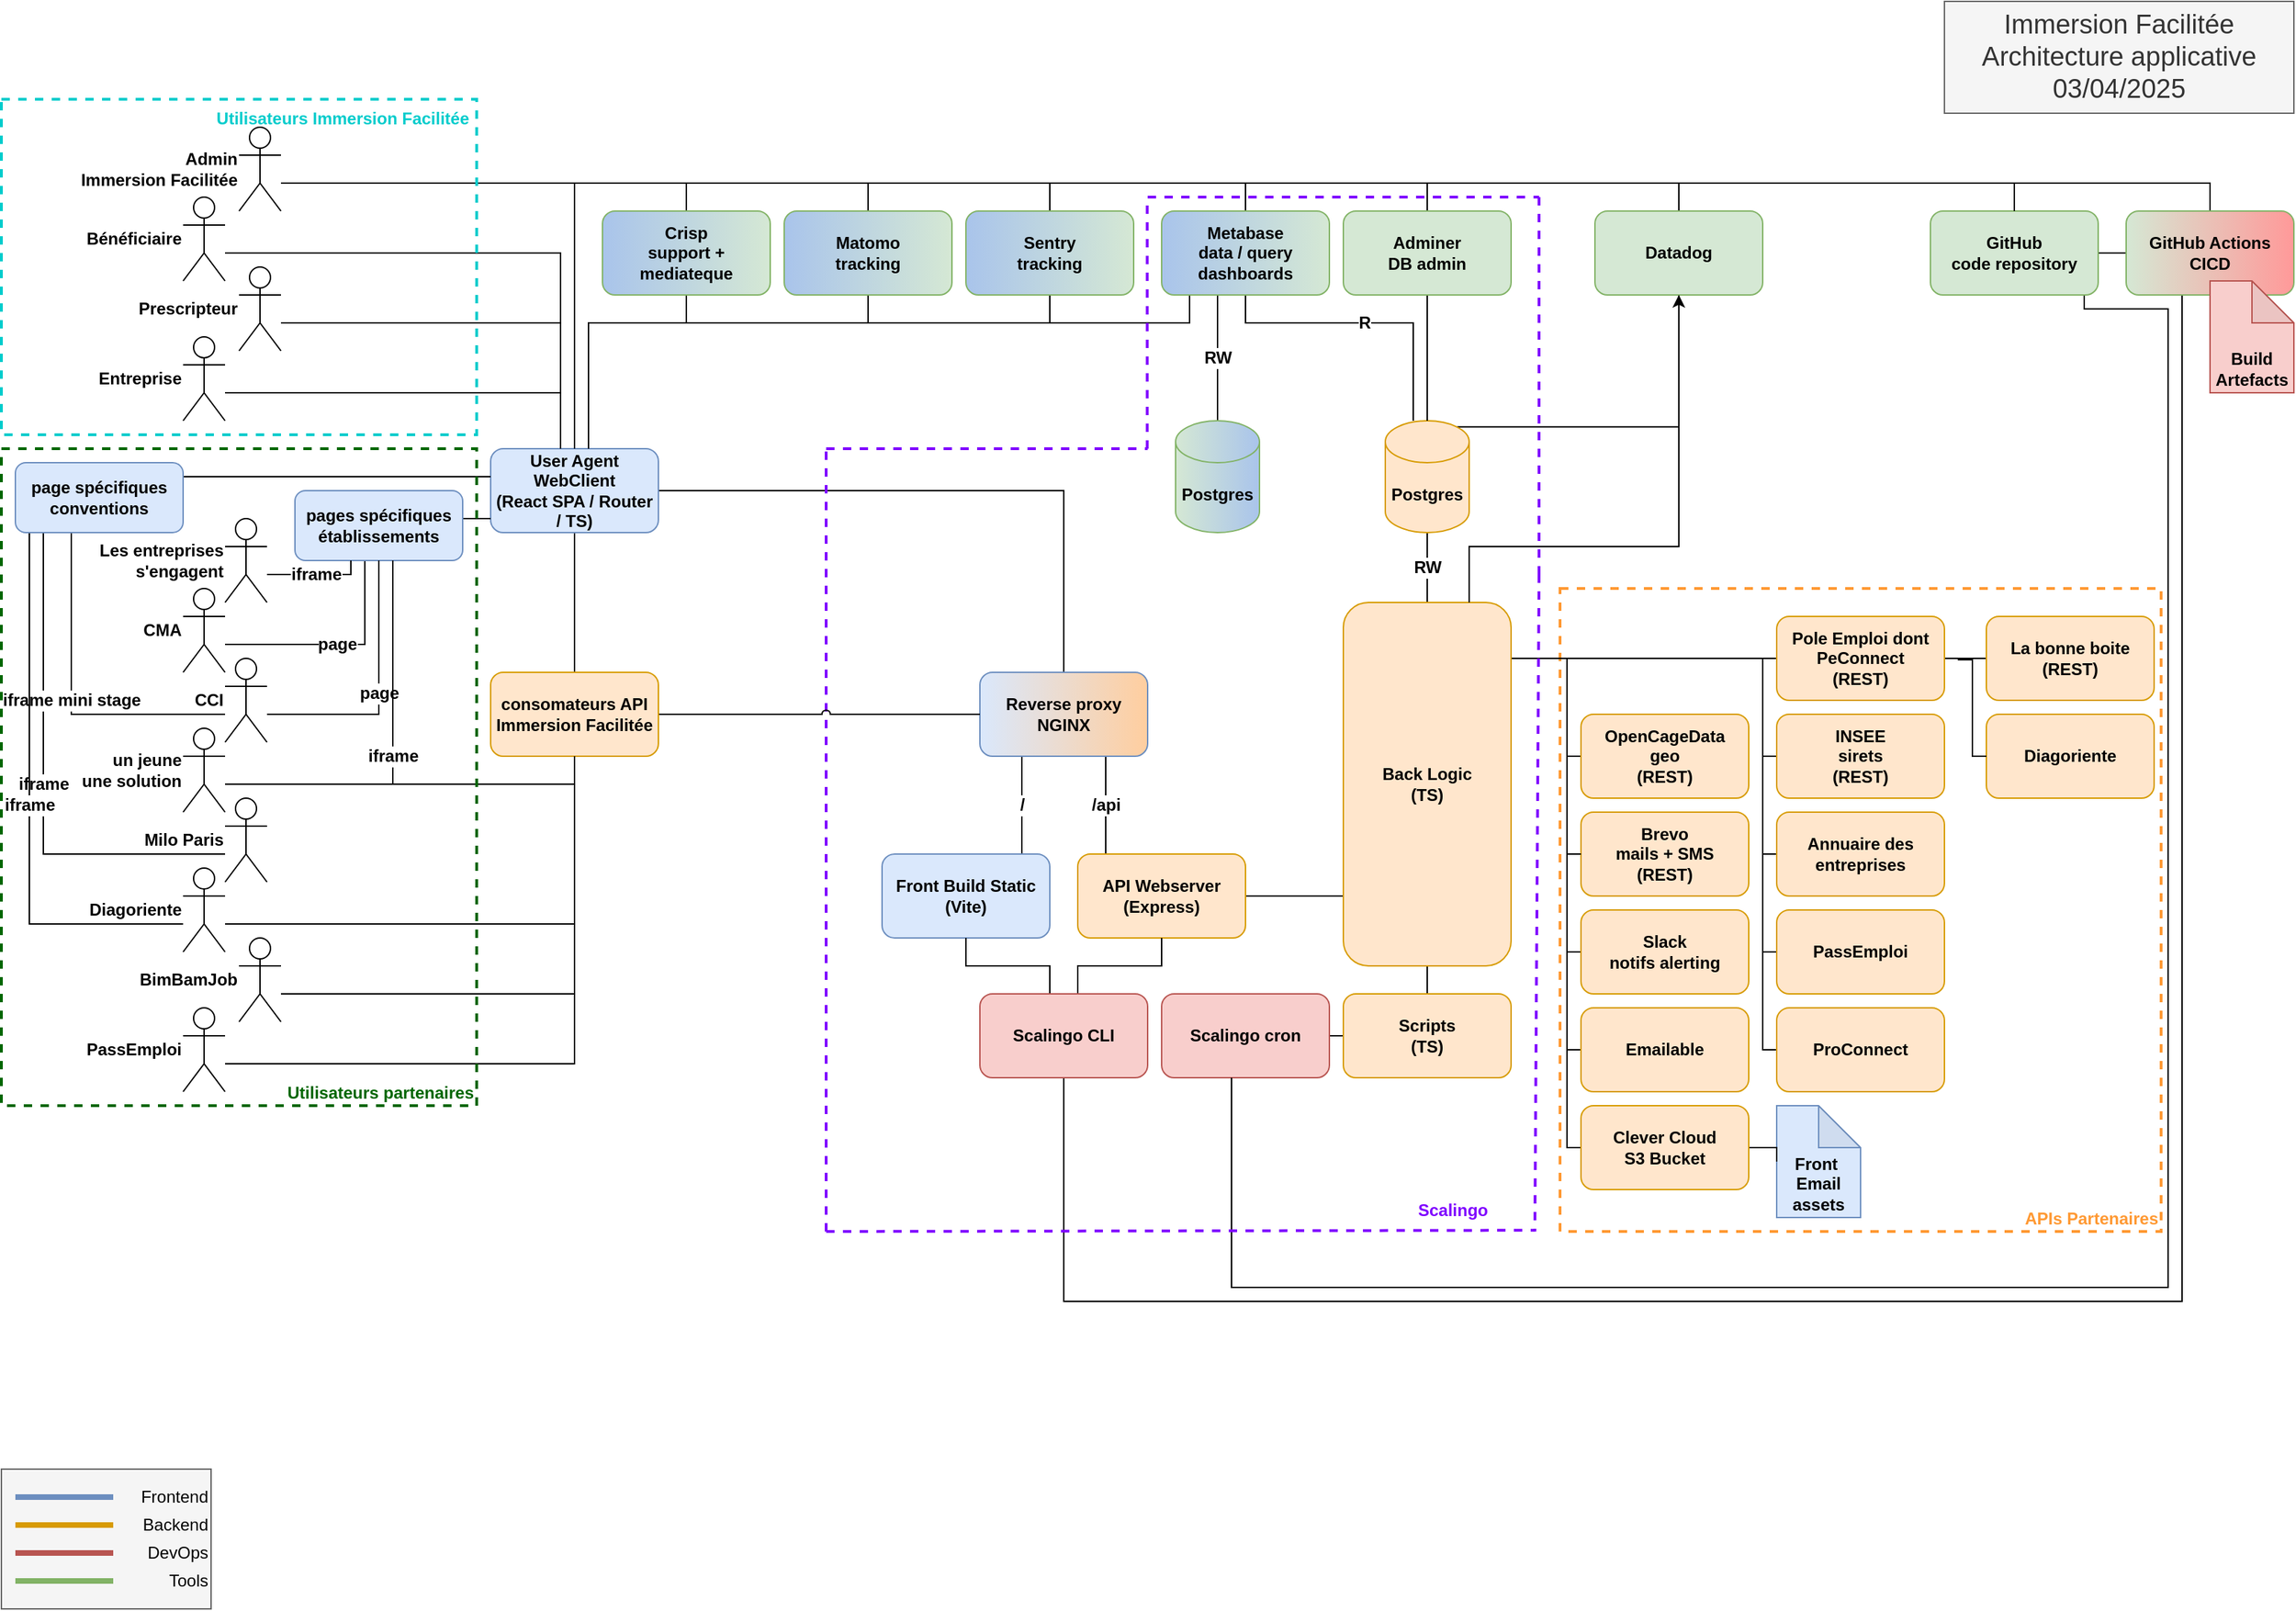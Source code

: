 <mxfile version="26.2.5">
  <diagram id="68Z6XZG3NbRrDApSsJgM" name="Page-1">
    <mxGraphModel dx="1955" dy="1180" grid="1" gridSize="10" guides="1" tooltips="1" connect="1" arrows="1" fold="1" page="1" pageScale="1" pageWidth="827" pageHeight="1169" math="0" shadow="0">
      <root>
        <mxCell id="0" />
        <mxCell id="1" parent="0" />
        <mxCell id="iQWYw39QzCIdHBORsN6B-141" value="APIs Partenaires" style="rounded=0;whiteSpace=wrap;html=1;dashed=1;strokeColor=#FF9933;strokeWidth=2;fontSize=12;fontColor=#FF9933;fillColor=none;align=right;verticalAlign=bottom;fontStyle=1" parent="1" vertex="1">
          <mxGeometry x="1125" y="430" width="430" height="460" as="geometry" />
        </mxCell>
        <mxCell id="iQWYw39QzCIdHBORsN6B-7" style="edgeStyle=orthogonalEdgeStyle;rounded=0;orthogonalLoop=1;jettySize=auto;html=1;endArrow=none;endFill=0;fontSize=12;fontStyle=1" parent="1" source="iQWYw39QzCIdHBORsN6B-1" target="iQWYw39QzCIdHBORsN6B-2" edge="1">
          <mxGeometry relative="1" as="geometry">
            <Array as="points">
              <mxPoint x="770" y="360" />
            </Array>
          </mxGeometry>
        </mxCell>
        <mxCell id="iQWYw39QzCIdHBORsN6B-30" style="edgeStyle=orthogonalEdgeStyle;rounded=0;orthogonalLoop=1;jettySize=auto;html=1;endArrow=none;endFill=0;fontSize=12;fontStyle=1" parent="1" source="iQWYw39QzCIdHBORsN6B-1" target="iQWYw39QzCIdHBORsN6B-28" edge="1">
          <mxGeometry relative="1" as="geometry">
            <Array as="points">
              <mxPoint x="430" y="240" />
              <mxPoint x="500" y="240" />
            </Array>
          </mxGeometry>
        </mxCell>
        <mxCell id="iQWYw39QzCIdHBORsN6B-31" style="edgeStyle=orthogonalEdgeStyle;rounded=0;orthogonalLoop=1;jettySize=auto;html=1;endArrow=none;endFill=0;fontSize=12;fontStyle=1" parent="1" source="iQWYw39QzCIdHBORsN6B-1" target="iQWYw39QzCIdHBORsN6B-29" edge="1">
          <mxGeometry relative="1" as="geometry">
            <Array as="points">
              <mxPoint x="430" y="240" />
              <mxPoint x="630" y="240" />
            </Array>
          </mxGeometry>
        </mxCell>
        <mxCell id="iQWYw39QzCIdHBORsN6B-33" style="edgeStyle=orthogonalEdgeStyle;rounded=0;orthogonalLoop=1;jettySize=auto;html=1;endArrow=none;endFill=0;fontSize=12;fontStyle=1" parent="1" source="iQWYw39QzCIdHBORsN6B-1" target="iQWYw39QzCIdHBORsN6B-32" edge="1">
          <mxGeometry relative="1" as="geometry">
            <Array as="points">
              <mxPoint x="430" y="240" />
              <mxPoint x="760" y="240" />
            </Array>
          </mxGeometry>
        </mxCell>
        <mxCell id="iQWYw39QzCIdHBORsN6B-135" style="edgeStyle=orthogonalEdgeStyle;rounded=0;jumpStyle=arc;orthogonalLoop=1;jettySize=auto;html=1;strokeColor=#000000;strokeWidth=1;fontSize=12;fontColor=#000000;endArrow=none;endFill=0;fontStyle=1" parent="1" source="iQWYw39QzCIdHBORsN6B-1" target="iQWYw39QzCIdHBORsN6B-93" edge="1">
          <mxGeometry relative="1" as="geometry">
            <Array as="points">
              <mxPoint x="420" y="420" />
              <mxPoint x="420" y="420" />
            </Array>
          </mxGeometry>
        </mxCell>
        <mxCell id="iQWYw39QzCIdHBORsN6B-1" value="User Agent&lt;br style=&quot;font-size: 12px;&quot;&gt;WebClient&lt;br style=&quot;font-size: 12px;&quot;&gt;(React SPA / Router / TS)" style="rounded=1;whiteSpace=wrap;html=1;fontSize=12;fontStyle=1;fillColor=#dae8fc;strokeColor=#6c8ebf;" parent="1" vertex="1">
          <mxGeometry x="360" y="330" width="120" height="60" as="geometry" />
        </mxCell>
        <mxCell id="iQWYw39QzCIdHBORsN6B-8" value="/" style="edgeStyle=orthogonalEdgeStyle;rounded=0;orthogonalLoop=1;jettySize=auto;html=1;endArrow=none;endFill=0;fontSize=12;fontStyle=1" parent="1" source="iQWYw39QzCIdHBORsN6B-2" target="iQWYw39QzCIdHBORsN6B-6" edge="1">
          <mxGeometry relative="1" as="geometry">
            <Array as="points">
              <mxPoint x="740" y="580" />
              <mxPoint x="740" y="580" />
            </Array>
          </mxGeometry>
        </mxCell>
        <mxCell id="iQWYw39QzCIdHBORsN6B-9" value="/api" style="edgeStyle=orthogonalEdgeStyle;rounded=0;orthogonalLoop=1;jettySize=auto;html=1;endArrow=none;endFill=0;fontSize=12;fontStyle=1" parent="1" source="iQWYw39QzCIdHBORsN6B-2" target="iQWYw39QzCIdHBORsN6B-5" edge="1">
          <mxGeometry relative="1" as="geometry">
            <Array as="points">
              <mxPoint x="800" y="580" />
              <mxPoint x="800" y="580" />
            </Array>
          </mxGeometry>
        </mxCell>
        <mxCell id="iQWYw39QzCIdHBORsN6B-2" value="Reverse proxy&lt;br style=&quot;font-size: 12px;&quot;&gt;NGINX" style="rounded=1;whiteSpace=wrap;html=1;fontSize=12;fontStyle=1;fillColor=#dae8fc;strokeColor=#6c8ebf;gradientColor=#FFCE9F;gradientDirection=east;" parent="1" vertex="1">
          <mxGeometry x="710" y="490" width="120" height="60" as="geometry" />
        </mxCell>
        <mxCell id="iQWYw39QzCIdHBORsN6B-25" style="edgeStyle=orthogonalEdgeStyle;rounded=0;orthogonalLoop=1;jettySize=auto;html=1;endArrow=none;endFill=0;fontSize=12;fontStyle=1" parent="1" source="iQWYw39QzCIdHBORsN6B-3" target="iQWYw39QzCIdHBORsN6B-1" edge="1">
          <mxGeometry relative="1" as="geometry">
            <Array as="points">
              <mxPoint x="410" y="190" />
            </Array>
          </mxGeometry>
        </mxCell>
        <mxCell id="iQWYw39QzCIdHBORsN6B-3" value="Bénéficiaire" style="shape=umlActor;verticalLabelPosition=middle;verticalAlign=middle;html=1;outlineConnect=0;labelPosition=left;align=right;fontSize=12;fontStyle=1" parent="1" vertex="1">
          <mxGeometry x="140" y="150" width="30" height="60" as="geometry" />
        </mxCell>
        <mxCell id="iQWYw39QzCIdHBORsN6B-26" style="edgeStyle=orthogonalEdgeStyle;rounded=0;orthogonalLoop=1;jettySize=auto;html=1;endArrow=none;endFill=0;startArrow=none;fontSize=12;fontStyle=1" parent="1" source="iQWYw39QzCIdHBORsN6B-4" target="iQWYw39QzCIdHBORsN6B-1" edge="1">
          <mxGeometry relative="1" as="geometry">
            <Array as="points">
              <mxPoint x="410" y="290" />
            </Array>
          </mxGeometry>
        </mxCell>
        <mxCell id="iQWYw39QzCIdHBORsN6B-4" value="Entreprise" style="shape=umlActor;verticalLabelPosition=middle;verticalAlign=middle;html=1;outlineConnect=0;labelPosition=left;align=right;fontSize=12;fontStyle=1" parent="1" vertex="1">
          <mxGeometry x="140" y="250" width="30" height="60" as="geometry" />
        </mxCell>
        <mxCell id="iQWYw39QzCIdHBORsN6B-13" style="edgeStyle=orthogonalEdgeStyle;rounded=0;orthogonalLoop=1;jettySize=auto;html=1;endArrow=none;endFill=0;fontSize=12;fontStyle=1" parent="1" source="iQWYw39QzCIdHBORsN6B-19" target="iQWYw39QzCIdHBORsN6B-10" edge="1">
          <mxGeometry relative="1" as="geometry">
            <Array as="points">
              <mxPoint x="1270" y="480" />
              <mxPoint x="1270" y="480" />
            </Array>
          </mxGeometry>
        </mxCell>
        <mxCell id="iQWYw39QzCIdHBORsN6B-15" style="edgeStyle=orthogonalEdgeStyle;rounded=0;orthogonalLoop=1;jettySize=auto;html=1;endArrow=none;endFill=0;fontSize=12;fontStyle=1" parent="1" source="iQWYw39QzCIdHBORsN6B-19" target="iQWYw39QzCIdHBORsN6B-14" edge="1">
          <mxGeometry relative="1" as="geometry">
            <Array as="points">
              <mxPoint x="1130" y="480" />
              <mxPoint x="1130" y="550" />
            </Array>
          </mxGeometry>
        </mxCell>
        <mxCell id="iQWYw39QzCIdHBORsN6B-20" style="edgeStyle=orthogonalEdgeStyle;rounded=0;orthogonalLoop=1;jettySize=auto;html=1;endArrow=none;endFill=0;fontSize=12;fontStyle=1" parent="1" source="iQWYw39QzCIdHBORsN6B-5" target="iQWYw39QzCIdHBORsN6B-19" edge="1">
          <mxGeometry relative="1" as="geometry">
            <Array as="points">
              <mxPoint x="940" y="650" />
              <mxPoint x="940" y="650" />
            </Array>
          </mxGeometry>
        </mxCell>
        <mxCell id="iQWYw39QzCIdHBORsN6B-5" value="API Webserver&lt;br style=&quot;font-size: 12px;&quot;&gt;(Express)" style="rounded=1;whiteSpace=wrap;html=1;fontSize=12;fontStyle=1;fillColor=#ffe6cc;strokeColor=#d79b00;" parent="1" vertex="1">
          <mxGeometry x="780" y="620" width="120" height="60" as="geometry" />
        </mxCell>
        <mxCell id="iQWYw39QzCIdHBORsN6B-6" value="Front Build Static&lt;br style=&quot;font-size: 12px;&quot;&gt;(Vite)" style="rounded=1;whiteSpace=wrap;html=1;fontSize=12;fontStyle=1;fillColor=#dae8fc;strokeColor=#6c8ebf;" parent="1" vertex="1">
          <mxGeometry x="640" y="620" width="120" height="60" as="geometry" />
        </mxCell>
        <mxCell id="iQWYw39QzCIdHBORsN6B-12" style="edgeStyle=orthogonalEdgeStyle;rounded=0;orthogonalLoop=1;jettySize=auto;html=1;endArrow=none;endFill=0;fontSize=12;fontStyle=1" parent="1" source="iQWYw39QzCIdHBORsN6B-10" target="iQWYw39QzCIdHBORsN6B-11" edge="1">
          <mxGeometry relative="1" as="geometry" />
        </mxCell>
        <mxCell id="iQWYw39QzCIdHBORsN6B-10" value="Pole Emploi dont PeConnect&lt;br style=&quot;font-size: 12px;&quot;&gt;(REST)" style="rounded=1;whiteSpace=wrap;html=1;fontSize=12;fontStyle=1;fillColor=#ffe6cc;strokeColor=#d79b00;" parent="1" vertex="1">
          <mxGeometry x="1280" y="450" width="120" height="60" as="geometry" />
        </mxCell>
        <mxCell id="iQWYw39QzCIdHBORsN6B-11" value="La bonne boite&lt;br style=&quot;font-size: 12px;&quot;&gt;(REST)" style="rounded=1;whiteSpace=wrap;html=1;fontSize=12;fontStyle=1;fillColor=#ffe6cc;strokeColor=#d79b00;" parent="1" vertex="1">
          <mxGeometry x="1430" y="450" width="120" height="60" as="geometry" />
        </mxCell>
        <mxCell id="iQWYw39QzCIdHBORsN6B-14" value="OpenCageData&lt;br style=&quot;font-size: 12px;&quot;&gt;geo&lt;br style=&quot;font-size: 12px;&quot;&gt;(REST)" style="rounded=1;whiteSpace=wrap;html=1;fontSize=12;fontStyle=1;fillColor=#ffe6cc;strokeColor=#d79b00;" parent="1" vertex="1">
          <mxGeometry x="1140" y="520" width="120" height="60" as="geometry" />
        </mxCell>
        <mxCell id="iQWYw39QzCIdHBORsN6B-16" value="Brevo&lt;br style=&quot;font-size: 12px;&quot;&gt;mails + SMS&lt;br style=&quot;font-size: 12px;&quot;&gt;(REST)" style="rounded=1;whiteSpace=wrap;html=1;fontSize=12;fontStyle=1;fillColor=#ffe6cc;strokeColor=#d79b00;" parent="1" vertex="1">
          <mxGeometry x="1140" y="590" width="120" height="60" as="geometry" />
        </mxCell>
        <mxCell id="iQWYw39QzCIdHBORsN6B-45" style="edgeStyle=orthogonalEdgeStyle;rounded=0;orthogonalLoop=1;jettySize=auto;html=1;endArrow=none;endFill=0;fontSize=12;fontStyle=1" parent="1" source="iQWYw39QzCIdHBORsN6B-17" target="iQWYw39QzCIdHBORsN6B-18" edge="1">
          <mxGeometry relative="1" as="geometry" />
        </mxCell>
        <mxCell id="iQWYw39QzCIdHBORsN6B-17" value="Scalingo cron" style="rounded=1;whiteSpace=wrap;html=1;fontSize=12;fontStyle=1;fillColor=#f8cecc;strokeColor=#b85450;" parent="1" vertex="1">
          <mxGeometry x="840" y="720" width="120" height="60" as="geometry" />
        </mxCell>
        <mxCell id="iQWYw39QzCIdHBORsN6B-21" style="edgeStyle=orthogonalEdgeStyle;rounded=0;orthogonalLoop=1;jettySize=auto;html=1;endArrow=none;endFill=0;fontSize=12;fontStyle=1" parent="1" source="iQWYw39QzCIdHBORsN6B-18" target="iQWYw39QzCIdHBORsN6B-19" edge="1">
          <mxGeometry relative="1" as="geometry">
            <Array as="points">
              <mxPoint x="1030" y="750" />
            </Array>
          </mxGeometry>
        </mxCell>
        <mxCell id="iQWYw39QzCIdHBORsN6B-18" value="Scripts&lt;br style=&quot;font-size: 12px;&quot;&gt;(TS)" style="rounded=1;whiteSpace=wrap;html=1;fontSize=12;fontStyle=1;fillColor=#ffe6cc;strokeColor=#d79b00;" parent="1" vertex="1">
          <mxGeometry x="970" y="720" width="120" height="60" as="geometry" />
        </mxCell>
        <mxCell id="iQWYw39QzCIdHBORsN6B-22" style="edgeStyle=orthogonalEdgeStyle;rounded=0;orthogonalLoop=1;jettySize=auto;html=1;endArrow=none;endFill=0;fontSize=12;fontStyle=1" parent="1" source="iQWYw39QzCIdHBORsN6B-19" target="iQWYw39QzCIdHBORsN6B-16" edge="1">
          <mxGeometry relative="1" as="geometry">
            <Array as="points">
              <mxPoint x="1130" y="480" />
              <mxPoint x="1130" y="620" />
            </Array>
          </mxGeometry>
        </mxCell>
        <mxCell id="iQWYw39QzCIdHBORsN6B-36" style="edgeStyle=orthogonalEdgeStyle;rounded=0;orthogonalLoop=1;jettySize=auto;html=1;endArrow=none;endFill=0;fontSize=12;fontStyle=1" parent="1" source="iQWYw39QzCIdHBORsN6B-19" target="iQWYw39QzCIdHBORsN6B-35" edge="1">
          <mxGeometry relative="1" as="geometry">
            <Array as="points">
              <mxPoint x="1270" y="480" />
              <mxPoint x="1270" y="550" />
            </Array>
          </mxGeometry>
        </mxCell>
        <mxCell id="iQWYw39QzCIdHBORsN6B-44" value="RW" style="edgeStyle=orthogonalEdgeStyle;rounded=0;orthogonalLoop=1;jettySize=auto;html=1;endArrow=none;endFill=0;fontSize=12;fontStyle=1" parent="1" source="iQWYw39QzCIdHBORsN6B-19" target="iQWYw39QzCIdHBORsN6B-43" edge="1">
          <mxGeometry relative="1" as="geometry">
            <Array as="points">
              <mxPoint x="1030" y="400" />
              <mxPoint x="1030" y="400" />
            </Array>
          </mxGeometry>
        </mxCell>
        <mxCell id="iQWYw39QzCIdHBORsN6B-50" style="edgeStyle=orthogonalEdgeStyle;rounded=0;orthogonalLoop=1;jettySize=auto;html=1;endArrow=none;endFill=0;fontSize=12;fontStyle=1" parent="1" source="iQWYw39QzCIdHBORsN6B-19" target="iQWYw39QzCIdHBORsN6B-49" edge="1">
          <mxGeometry relative="1" as="geometry">
            <Array as="points">
              <mxPoint x="1130" y="480" />
              <mxPoint x="1130" y="690" />
            </Array>
          </mxGeometry>
        </mxCell>
        <mxCell id="iQWYw39QzCIdHBORsN6B-87" style="edgeStyle=orthogonalEdgeStyle;rounded=0;jumpStyle=arc;orthogonalLoop=1;jettySize=auto;html=1;strokeColor=#000000;strokeWidth=1;fontSize=12;fontColor=#7F00FF;endArrow=none;endFill=0;fontStyle=1" parent="1" source="iQWYw39QzCIdHBORsN6B-19" target="iQWYw39QzCIdHBORsN6B-85" edge="1">
          <mxGeometry relative="1" as="geometry">
            <Array as="points">
              <mxPoint x="1270" y="480" />
              <mxPoint x="1270" y="620" />
            </Array>
          </mxGeometry>
        </mxCell>
        <mxCell id="iQWYw39QzCIdHBORsN6B-115" style="edgeStyle=orthogonalEdgeStyle;rounded=0;jumpStyle=arc;orthogonalLoop=1;jettySize=auto;html=1;strokeColor=#000000;strokeWidth=1;fontSize=12;fontColor=#7F00FF;endArrow=none;endFill=0;fontStyle=1" parent="1" source="iQWYw39QzCIdHBORsN6B-19" target="iQWYw39QzCIdHBORsN6B-84" edge="1">
          <mxGeometry relative="1" as="geometry">
            <Array as="points">
              <mxPoint x="1130" y="480" />
              <mxPoint x="1130" y="760" />
            </Array>
          </mxGeometry>
        </mxCell>
        <mxCell id="iQWYw39QzCIdHBORsN6B-120" style="edgeStyle=orthogonalEdgeStyle;rounded=0;jumpStyle=arc;orthogonalLoop=1;jettySize=auto;html=1;strokeColor=#000000;strokeWidth=1;fontSize=12;fontColor=#7F00FF;endArrow=none;endFill=0;fontStyle=1" parent="1" source="iQWYw39QzCIdHBORsN6B-19" target="iQWYw39QzCIdHBORsN6B-118" edge="1">
          <mxGeometry relative="1" as="geometry">
            <Array as="points">
              <mxPoint x="1130" y="480" />
              <mxPoint x="1130" y="830" />
            </Array>
          </mxGeometry>
        </mxCell>
        <mxCell id="iQWYw39QzCIdHBORsN6B-122" style="edgeStyle=orthogonalEdgeStyle;rounded=0;jumpStyle=arc;orthogonalLoop=1;jettySize=auto;html=1;strokeColor=#000000;strokeWidth=1;fontSize=12;fontColor=#7F00FF;endArrow=none;endFill=0;fontStyle=1" parent="1" source="iQWYw39QzCIdHBORsN6B-19" target="iQWYw39QzCIdHBORsN6B-121" edge="1">
          <mxGeometry relative="1" as="geometry">
            <Array as="points">
              <mxPoint x="1270" y="480" />
              <mxPoint x="1270" y="690" />
            </Array>
          </mxGeometry>
        </mxCell>
        <mxCell id="iQWYw39QzCIdHBORsN6B-124" style="edgeStyle=orthogonalEdgeStyle;rounded=0;jumpStyle=arc;orthogonalLoop=1;jettySize=auto;html=1;strokeColor=#000000;strokeWidth=1;fontSize=12;fontColor=#7F00FF;endArrow=none;endFill=0;fontStyle=1" parent="1" source="iQWYw39QzCIdHBORsN6B-19" target="iQWYw39QzCIdHBORsN6B-123" edge="1">
          <mxGeometry relative="1" as="geometry">
            <Array as="points">
              <mxPoint x="1270" y="480" />
              <mxPoint x="1270" y="760" />
            </Array>
          </mxGeometry>
        </mxCell>
        <mxCell id="iQWYw39QzCIdHBORsN6B-19" value="Back Logic&lt;br style=&quot;font-size: 12px;&quot;&gt;(TS)" style="rounded=1;whiteSpace=wrap;html=1;fontSize=12;fontStyle=1;fillColor=#ffe6cc;strokeColor=#d79b00;" parent="1" vertex="1">
          <mxGeometry x="970" y="440" width="120" height="260" as="geometry" />
        </mxCell>
        <mxCell id="iQWYw39QzCIdHBORsN6B-24" style="edgeStyle=orthogonalEdgeStyle;rounded=0;orthogonalLoop=1;jettySize=auto;html=1;endArrow=none;endFill=0;fontSize=12;fontStyle=1" parent="1" source="iQWYw39QzCIdHBORsN6B-23" target="iQWYw39QzCIdHBORsN6B-1" edge="1">
          <mxGeometry relative="1" as="geometry">
            <Array as="points">
              <mxPoint x="420" y="140" />
            </Array>
          </mxGeometry>
        </mxCell>
        <mxCell id="iQWYw39QzCIdHBORsN6B-39" style="edgeStyle=orthogonalEdgeStyle;rounded=0;orthogonalLoop=1;jettySize=auto;html=1;endArrow=none;endFill=0;fontSize=12;fontStyle=1" parent="1" source="iQWYw39QzCIdHBORsN6B-23" target="iQWYw39QzCIdHBORsN6B-28" edge="1">
          <mxGeometry relative="1" as="geometry">
            <Array as="points">
              <mxPoint x="500" y="140" />
            </Array>
          </mxGeometry>
        </mxCell>
        <mxCell id="iQWYw39QzCIdHBORsN6B-40" style="edgeStyle=orthogonalEdgeStyle;rounded=0;orthogonalLoop=1;jettySize=auto;html=1;endArrow=none;endFill=0;fontSize=12;fontStyle=1" parent="1" source="iQWYw39QzCIdHBORsN6B-23" target="iQWYw39QzCIdHBORsN6B-29" edge="1">
          <mxGeometry relative="1" as="geometry">
            <Array as="points">
              <mxPoint x="630" y="140" />
            </Array>
          </mxGeometry>
        </mxCell>
        <mxCell id="iQWYw39QzCIdHBORsN6B-41" style="edgeStyle=orthogonalEdgeStyle;rounded=0;orthogonalLoop=1;jettySize=auto;html=1;endArrow=none;endFill=0;fontSize=12;fontStyle=1" parent="1" source="iQWYw39QzCIdHBORsN6B-23" target="iQWYw39QzCIdHBORsN6B-32" edge="1">
          <mxGeometry relative="1" as="geometry">
            <Array as="points">
              <mxPoint x="760" y="140" />
            </Array>
          </mxGeometry>
        </mxCell>
        <mxCell id="iQWYw39QzCIdHBORsN6B-42" style="edgeStyle=orthogonalEdgeStyle;rounded=0;orthogonalLoop=1;jettySize=auto;html=1;endArrow=none;endFill=0;fontSize=12;fontStyle=1" parent="1" source="iQWYw39QzCIdHBORsN6B-23" target="iQWYw39QzCIdHBORsN6B-37" edge="1">
          <mxGeometry relative="1" as="geometry">
            <Array as="points">
              <mxPoint x="1210" y="140" />
            </Array>
          </mxGeometry>
        </mxCell>
        <mxCell id="iQWYw39QzCIdHBORsN6B-54" style="edgeStyle=orthogonalEdgeStyle;rounded=0;orthogonalLoop=1;jettySize=auto;html=1;endArrow=none;endFill=0;fontSize=12;fontStyle=1" parent="1" source="iQWYw39QzCIdHBORsN6B-23" target="iQWYw39QzCIdHBORsN6B-34" edge="1">
          <mxGeometry relative="1" as="geometry">
            <Array as="points">
              <mxPoint x="900" y="140" />
            </Array>
          </mxGeometry>
        </mxCell>
        <mxCell id="iQWYw39QzCIdHBORsN6B-55" style="edgeStyle=orthogonalEdgeStyle;rounded=0;orthogonalLoop=1;jettySize=auto;html=1;endArrow=none;endFill=0;fontSize=12;fontStyle=1" parent="1" source="iQWYw39QzCIdHBORsN6B-23" target="iQWYw39QzCIdHBORsN6B-47" edge="1">
          <mxGeometry relative="1" as="geometry">
            <Array as="points">
              <mxPoint x="1030" y="140" />
            </Array>
          </mxGeometry>
        </mxCell>
        <mxCell id="iQWYw39QzCIdHBORsN6B-139" style="edgeStyle=orthogonalEdgeStyle;rounded=0;jumpStyle=arc;orthogonalLoop=1;jettySize=auto;html=1;strokeColor=#000000;strokeWidth=1;fontSize=12;fontColor=#000000;endArrow=none;endFill=0;fontStyle=1" parent="1" source="iQWYw39QzCIdHBORsN6B-23" target="iQWYw39QzCIdHBORsN6B-61" edge="1">
          <mxGeometry relative="1" as="geometry">
            <Array as="points">
              <mxPoint x="1590" y="140" />
            </Array>
          </mxGeometry>
        </mxCell>
        <mxCell id="iQWYw39QzCIdHBORsN6B-23" value="Admin&lt;br style=&quot;font-size: 12px;&quot;&gt;Immersion Facilitée" style="shape=umlActor;verticalLabelPosition=middle;verticalAlign=middle;html=1;outlineConnect=0;labelPosition=left;align=right;fontSize=12;fontStyle=1" parent="1" vertex="1">
          <mxGeometry x="180" y="100" width="30" height="60" as="geometry" />
        </mxCell>
        <mxCell id="iQWYw39QzCIdHBORsN6B-59" style="edgeStyle=orthogonalEdgeStyle;rounded=0;orthogonalLoop=1;jettySize=auto;html=1;endArrow=none;endFill=0;fontSize=12;fontStyle=1" parent="1" source="iQWYw39QzCIdHBORsN6B-27" target="iQWYw39QzCIdHBORsN6B-1" edge="1">
          <mxGeometry relative="1" as="geometry">
            <Array as="points">
              <mxPoint x="410" y="240" />
            </Array>
          </mxGeometry>
        </mxCell>
        <mxCell id="iQWYw39QzCIdHBORsN6B-28" value="Crisp&lt;br style=&quot;font-size: 12px;&quot;&gt;support + mediateque" style="rounded=1;whiteSpace=wrap;html=1;fontSize=12;fontStyle=1;fillColor=#d5e8d4;strokeColor=#82b366;gradientDirection=west;gradientColor=#A9C4EB;" parent="1" vertex="1">
          <mxGeometry x="440" y="160" width="120" height="60" as="geometry" />
        </mxCell>
        <mxCell id="iQWYw39QzCIdHBORsN6B-29" value="Matomo&lt;br style=&quot;font-size: 12px;&quot;&gt;tracking" style="rounded=1;whiteSpace=wrap;html=1;fontSize=12;fontStyle=1;fillColor=#d5e8d4;strokeColor=#82b366;gradientDirection=west;gradientColor=#A9C4EB;" parent="1" vertex="1">
          <mxGeometry x="570" y="160" width="120" height="60" as="geometry" />
        </mxCell>
        <mxCell id="iQWYw39QzCIdHBORsN6B-32" value="Sentry&lt;br style=&quot;font-size: 12px;&quot;&gt;tracking" style="rounded=1;whiteSpace=wrap;html=1;fontSize=12;fontStyle=1;fillColor=#d5e8d4;strokeColor=#82b366;gradientDirection=west;gradientColor=#A9C4EB;" parent="1" vertex="1">
          <mxGeometry x="700" y="160" width="120" height="60" as="geometry" />
        </mxCell>
        <mxCell id="iQWYw39QzCIdHBORsN6B-46" value="R" style="edgeStyle=orthogonalEdgeStyle;rounded=0;orthogonalLoop=1;jettySize=auto;html=1;endArrow=none;endFill=0;fontSize=12;fontStyle=1" parent="1" source="iQWYw39QzCIdHBORsN6B-34" target="iQWYw39QzCIdHBORsN6B-43" edge="1">
          <mxGeometry relative="1" as="geometry">
            <Array as="points">
              <mxPoint x="900" y="240" />
              <mxPoint x="1020" y="240" />
            </Array>
          </mxGeometry>
        </mxCell>
        <mxCell id="iQWYw39QzCIdHBORsN6B-52" value="RW" style="edgeStyle=orthogonalEdgeStyle;rounded=0;orthogonalLoop=1;jettySize=auto;html=1;endArrow=none;endFill=0;fontSize=12;fontStyle=1" parent="1" source="iQWYw39QzCIdHBORsN6B-34" target="iQWYw39QzCIdHBORsN6B-51" edge="1">
          <mxGeometry relative="1" as="geometry">
            <Array as="points">
              <mxPoint x="880" y="240" />
              <mxPoint x="880" y="240" />
            </Array>
          </mxGeometry>
        </mxCell>
        <mxCell id="iQWYw39QzCIdHBORsN6B-53" style="edgeStyle=orthogonalEdgeStyle;rounded=0;orthogonalLoop=1;jettySize=auto;html=1;endArrow=none;endFill=0;fontSize=12;fontStyle=1" parent="1" source="iQWYw39QzCIdHBORsN6B-34" target="iQWYw39QzCIdHBORsN6B-1" edge="1">
          <mxGeometry relative="1" as="geometry">
            <Array as="points">
              <mxPoint x="860" y="240" />
              <mxPoint x="430" y="240" />
            </Array>
          </mxGeometry>
        </mxCell>
        <mxCell id="iQWYw39QzCIdHBORsN6B-34" value="Metabase&lt;br style=&quot;font-size: 12px;&quot;&gt;data / query dashboards" style="rounded=1;whiteSpace=wrap;html=1;fontSize=12;fontStyle=1;fillColor=#d5e8d4;strokeColor=#82b366;gradientDirection=west;gradientColor=#A9C4EB;" parent="1" vertex="1">
          <mxGeometry x="840" y="160" width="120" height="60" as="geometry" />
        </mxCell>
        <mxCell id="iQWYw39QzCIdHBORsN6B-35" value="INSEE&lt;br style=&quot;font-size: 12px;&quot;&gt;sirets&lt;br style=&quot;font-size: 12px;&quot;&gt;(REST)" style="rounded=1;whiteSpace=wrap;html=1;fontSize=12;fontStyle=1;fillColor=#ffe6cc;strokeColor=#d79b00;" parent="1" vertex="1">
          <mxGeometry x="1280" y="520" width="120" height="60" as="geometry" />
        </mxCell>
        <mxCell id="iQWYw39QzCIdHBORsN6B-38" style="edgeStyle=orthogonalEdgeStyle;rounded=0;orthogonalLoop=1;jettySize=auto;html=1;endArrow=none;endFill=0;fontSize=12;fontStyle=1;exitX=0.5;exitY=1;exitDx=0;exitDy=0;" parent="1" source="iQWYw39QzCIdHBORsN6B-37" target="iQWYw39QzCIdHBORsN6B-19" edge="1">
          <mxGeometry relative="1" as="geometry">
            <Array as="points">
              <mxPoint x="1210" y="400" />
              <mxPoint x="1060" y="400" />
            </Array>
          </mxGeometry>
        </mxCell>
        <mxCell id="iQWYw39QzCIdHBORsN6B-37" value="Datadog&lt;br style=&quot;font-size: 12px;&quot;&gt;" style="rounded=1;whiteSpace=wrap;html=1;fontSize=12;fontStyle=1;fillColor=#d5e8d4;strokeColor=#82b366;" parent="1" vertex="1">
          <mxGeometry x="1150" y="160" width="120" height="60" as="geometry" />
        </mxCell>
        <mxCell id="OQy9jzIz-Btu5Pu-kquY-1" style="edgeStyle=orthogonalEdgeStyle;rounded=0;orthogonalLoop=1;jettySize=auto;html=1;exitX=0.855;exitY=0;exitDx=0;exitDy=4.35;exitPerimeter=0;entryX=0.5;entryY=1;entryDx=0;entryDy=0;" edge="1" parent="1" source="iQWYw39QzCIdHBORsN6B-43" target="iQWYw39QzCIdHBORsN6B-37">
          <mxGeometry relative="1" as="geometry" />
        </mxCell>
        <mxCell id="iQWYw39QzCIdHBORsN6B-43" value="Postgres" style="shape=cylinder3;whiteSpace=wrap;html=1;boundedLbl=1;backgroundOutline=1;size=15;fontSize=12;fontStyle=1;fillColor=#ffe6cc;strokeColor=#d79b00;" parent="1" vertex="1">
          <mxGeometry x="1000" y="310" width="60" height="80" as="geometry" />
        </mxCell>
        <mxCell id="iQWYw39QzCIdHBORsN6B-48" style="edgeStyle=orthogonalEdgeStyle;rounded=0;orthogonalLoop=1;jettySize=auto;html=1;endArrow=none;endFill=0;fontSize=12;fontStyle=1" parent="1" source="iQWYw39QzCIdHBORsN6B-47" target="iQWYw39QzCIdHBORsN6B-43" edge="1">
          <mxGeometry relative="1" as="geometry">
            <Array as="points">
              <mxPoint x="1030" y="290" />
            </Array>
          </mxGeometry>
        </mxCell>
        <mxCell id="iQWYw39QzCIdHBORsN6B-47" value="Adminer&lt;br&gt;DB admin" style="rounded=1;whiteSpace=wrap;html=1;fontSize=12;fontStyle=1;fillColor=#d5e8d4;strokeColor=#82b366;" parent="1" vertex="1">
          <mxGeometry x="970" y="160" width="120" height="60" as="geometry" />
        </mxCell>
        <mxCell id="iQWYw39QzCIdHBORsN6B-49" value="Slack&lt;br style=&quot;font-size: 12px;&quot;&gt;notifs alerting" style="rounded=1;whiteSpace=wrap;html=1;fontSize=12;fontStyle=1;fillColor=#ffe6cc;strokeColor=#d79b00;" parent="1" vertex="1">
          <mxGeometry x="1140" y="660" width="120" height="60" as="geometry" />
        </mxCell>
        <mxCell id="iQWYw39QzCIdHBORsN6B-51" value="Postgres" style="shape=cylinder3;whiteSpace=wrap;html=1;boundedLbl=1;backgroundOutline=1;size=15;fontSize=12;fontStyle=1;fillColor=#d5e8d4;strokeColor=#82b366;gradientDirection=east;gradientColor=#A9C4EB;" parent="1" vertex="1">
          <mxGeometry x="850" y="310" width="60" height="80" as="geometry" />
        </mxCell>
        <mxCell id="iQWYw39QzCIdHBORsN6B-57" style="edgeStyle=orthogonalEdgeStyle;rounded=0;orthogonalLoop=1;jettySize=auto;html=1;endArrow=none;endFill=0;jumpStyle=arc;fontSize=12;fontStyle=1" parent="1" source="iQWYw39QzCIdHBORsN6B-154" target="iQWYw39QzCIdHBORsN6B-5" edge="1">
          <mxGeometry relative="1" as="geometry">
            <mxPoint x="800" y="720" as="sourcePoint" />
            <Array as="points">
              <mxPoint x="780" y="700" />
              <mxPoint x="840" y="700" />
            </Array>
          </mxGeometry>
        </mxCell>
        <mxCell id="iQWYw39QzCIdHBORsN6B-58" style="edgeStyle=orthogonalEdgeStyle;rounded=0;orthogonalLoop=1;jettySize=auto;html=1;endArrow=none;endFill=0;jumpStyle=arc;fontSize=12;fontStyle=1" parent="1" source="iQWYw39QzCIdHBORsN6B-154" target="iQWYw39QzCIdHBORsN6B-6" edge="1">
          <mxGeometry relative="1" as="geometry">
            <mxPoint x="740" y="720" as="sourcePoint" />
            <Array as="points">
              <mxPoint x="760" y="700" />
              <mxPoint x="700" y="700" />
            </Array>
          </mxGeometry>
        </mxCell>
        <mxCell id="iQWYw39QzCIdHBORsN6B-62" style="edgeStyle=orthogonalEdgeStyle;rounded=0;orthogonalLoop=1;jettySize=auto;html=1;endArrow=none;endFill=0;fontSize=12;fontStyle=1" parent="1" source="iQWYw39QzCIdHBORsN6B-60" target="iQWYw39QzCIdHBORsN6B-61" edge="1">
          <mxGeometry relative="1" as="geometry">
            <Array as="points">
              <mxPoint x="1520" y="190" />
              <mxPoint x="1520" y="190" />
            </Array>
          </mxGeometry>
        </mxCell>
        <mxCell id="iQWYw39QzCIdHBORsN6B-130" style="edgeStyle=orthogonalEdgeStyle;rounded=0;jumpStyle=arc;orthogonalLoop=1;jettySize=auto;html=1;strokeColor=#000000;strokeWidth=1;fontSize=12;fontColor=#000000;endArrow=none;endFill=0;fontStyle=1" parent="1" source="iQWYw39QzCIdHBORsN6B-60" target="iQWYw39QzCIdHBORsN6B-17" edge="1">
          <mxGeometry relative="1" as="geometry">
            <Array as="points">
              <mxPoint x="1500" y="230" />
              <mxPoint x="1560" y="230" />
              <mxPoint x="1560" y="930" />
              <mxPoint x="890" y="930" />
            </Array>
          </mxGeometry>
        </mxCell>
        <mxCell id="iQWYw39QzCIdHBORsN6B-60" value="GitHub&lt;br style=&quot;font-size: 12px;&quot;&gt;code repository" style="rounded=1;whiteSpace=wrap;html=1;fontSize=12;fontStyle=1;fillColor=#d5e8d4;strokeColor=#82b366;" parent="1" vertex="1">
          <mxGeometry x="1390" y="160" width="120" height="60" as="geometry" />
        </mxCell>
        <mxCell id="iQWYw39QzCIdHBORsN6B-63" style="edgeStyle=orthogonalEdgeStyle;rounded=0;orthogonalLoop=1;jettySize=auto;html=1;endArrow=none;endFill=0;fontSize=12;fontStyle=1" parent="1" source="iQWYw39QzCIdHBORsN6B-61" target="iQWYw39QzCIdHBORsN6B-154" edge="1">
          <mxGeometry relative="1" as="geometry">
            <mxPoint x="770" y="780" as="targetPoint" />
            <Array as="points">
              <mxPoint x="1570" y="940" />
              <mxPoint x="770" y="940" />
            </Array>
          </mxGeometry>
        </mxCell>
        <mxCell id="iQWYw39QzCIdHBORsN6B-61" value="GitHub Actions&lt;br style=&quot;font-size: 12px;&quot;&gt;CICD" style="rounded=1;whiteSpace=wrap;html=1;fontSize=12;fontStyle=1;fillColor=#d5e8d4;strokeColor=#82b366;gradientDirection=east;gradientColor=#FF9999;" parent="1" vertex="1">
          <mxGeometry x="1530" y="160" width="120" height="60" as="geometry" />
        </mxCell>
        <mxCell id="iQWYw39QzCIdHBORsN6B-68" value="" style="endArrow=none;dashed=1;html=1;rounded=0;strokeWidth=2;strokeColor=#7F00FF;fontColor=#7F00FF;fontSize=12;fontStyle=1" parent="1" edge="1">
          <mxGeometry width="50" height="50" relative="1" as="geometry">
            <mxPoint x="600" y="890" as="sourcePoint" />
            <mxPoint x="1107" y="889.13" as="targetPoint" />
          </mxGeometry>
        </mxCell>
        <mxCell id="iQWYw39QzCIdHBORsN6B-69" value="" style="endArrow=none;dashed=1;html=1;rounded=0;strokeWidth=2;strokeColor=#7F00FF;fontColor=#7F00FF;startArrow=none;fontSize=12;fontStyle=1" parent="1" edge="1">
          <mxGeometry width="50" height="50" relative="1" as="geometry">
            <mxPoint x="600" y="890" as="sourcePoint" />
            <mxPoint x="600" y="330" as="targetPoint" />
          </mxGeometry>
        </mxCell>
        <mxCell id="iQWYw39QzCIdHBORsN6B-70" value="" style="endArrow=none;dashed=1;html=1;rounded=0;strokeWidth=2;strokeColor=#7F00FF;fontColor=#7F00FF;fontSize=12;fontStyle=1" parent="1" edge="1">
          <mxGeometry width="50" height="50" relative="1" as="geometry">
            <mxPoint x="600" y="330" as="sourcePoint" />
            <mxPoint x="830" y="330" as="targetPoint" />
          </mxGeometry>
        </mxCell>
        <mxCell id="iQWYw39QzCIdHBORsN6B-73" value="" style="endArrow=none;dashed=1;html=1;rounded=0;strokeWidth=2;strokeColor=#7F00FF;fontColor=#7F00FF;fontSize=12;fontStyle=1" parent="1" edge="1">
          <mxGeometry width="50" height="50" relative="1" as="geometry">
            <mxPoint x="829.71" y="330" as="sourcePoint" />
            <mxPoint x="829.71" y="150" as="targetPoint" />
          </mxGeometry>
        </mxCell>
        <mxCell id="iQWYw39QzCIdHBORsN6B-74" value="" style="endArrow=none;dashed=1;html=1;rounded=0;strokeWidth=2;strokeColor=#7F00FF;fontColor=#7F00FF;fontSize=12;fontStyle=1" parent="1" edge="1">
          <mxGeometry width="50" height="50" relative="1" as="geometry">
            <mxPoint x="830" y="150" as="sourcePoint" />
            <mxPoint x="1110" y="150" as="targetPoint" />
          </mxGeometry>
        </mxCell>
        <mxCell id="iQWYw39QzCIdHBORsN6B-75" value="" style="endArrow=none;dashed=1;html=1;rounded=0;strokeWidth=2;strokeColor=#7F00FF;fontColor=#7F00FF;fontSize=12;fontStyle=1" parent="1" edge="1">
          <mxGeometry width="50" height="50" relative="1" as="geometry">
            <mxPoint x="1110" y="150" as="sourcePoint" />
            <mxPoint x="1110" y="420" as="targetPoint" />
          </mxGeometry>
        </mxCell>
        <mxCell id="iQWYw39QzCIdHBORsN6B-77" value="" style="endArrow=none;dashed=1;html=1;rounded=0;strokeWidth=2;strokeColor=#7F00FF;fontColor=#7F00FF;fontSize=12;fontStyle=1;entryX=1;entryY=1;entryDx=0;entryDy=0;" parent="1" target="iQWYw39QzCIdHBORsN6B-78" edge="1">
          <mxGeometry width="50" height="50" relative="1" as="geometry">
            <mxPoint x="1110" y="420" as="sourcePoint" />
            <mxPoint x="1110" y="810" as="targetPoint" />
          </mxGeometry>
        </mxCell>
        <mxCell id="iQWYw39QzCIdHBORsN6B-78" value="Scalingo" style="text;html=1;strokeColor=none;fillColor=none;align=center;verticalAlign=middle;whiteSpace=wrap;rounded=0;dashed=1;dashPattern=1 1;strokeWidth=3;fontColor=#7F00FF;fontSize=12;fontStyle=1" parent="1" vertex="1">
          <mxGeometry x="990" y="860" width="117" height="30" as="geometry" />
        </mxCell>
        <mxCell id="iQWYw39QzCIdHBORsN6B-84" value="Emailable" style="rounded=1;whiteSpace=wrap;html=1;fontSize=12;fontStyle=1;fillColor=#ffe6cc;strokeColor=#d79b00;" parent="1" vertex="1">
          <mxGeometry x="1140" y="730" width="120" height="60" as="geometry" />
        </mxCell>
        <mxCell id="iQWYw39QzCIdHBORsN6B-85" value="Annuaire des entreprises" style="rounded=1;whiteSpace=wrap;html=1;fontSize=12;fontStyle=1;fillColor=#ffe6cc;strokeColor=#d79b00;" parent="1" vertex="1">
          <mxGeometry x="1280" y="590" width="120" height="60" as="geometry" />
        </mxCell>
        <mxCell id="iQWYw39QzCIdHBORsN6B-67" style="edgeStyle=orthogonalEdgeStyle;rounded=0;orthogonalLoop=1;jettySize=auto;html=1;endArrow=none;endFill=0;jumpStyle=arc;fontSize=12;fontStyle=1" parent="1" source="iQWYw39QzCIdHBORsN6B-23" target="iQWYw39QzCIdHBORsN6B-60" edge="1">
          <mxGeometry relative="1" as="geometry">
            <mxPoint x="330" y="840" as="targetPoint" />
            <Array as="points">
              <mxPoint x="1120" y="140" />
              <mxPoint x="1120" y="140" />
            </Array>
          </mxGeometry>
        </mxCell>
        <mxCell id="iQWYw39QzCIdHBORsN6B-94" style="edgeStyle=orthogonalEdgeStyle;rounded=0;jumpStyle=arc;orthogonalLoop=1;jettySize=auto;html=1;strokeColor=#000000;strokeWidth=1;fontSize=12;fontColor=#7F00FF;endArrow=none;endFill=0;fontStyle=1" parent="1" source="iQWYw39QzCIdHBORsN6B-89" target="iQWYw39QzCIdHBORsN6B-93" edge="1">
          <mxGeometry relative="1" as="geometry">
            <Array as="points">
              <mxPoint x="420" y="720" />
            </Array>
          </mxGeometry>
        </mxCell>
        <mxCell id="iQWYw39QzCIdHBORsN6B-89" value="BimBamJob" style="shape=umlActor;verticalLabelPosition=middle;verticalAlign=middle;html=1;outlineConnect=0;labelPosition=left;align=right;fontSize=12;fontStyle=1" parent="1" vertex="1">
          <mxGeometry x="180" y="680" width="30" height="60" as="geometry" />
        </mxCell>
        <mxCell id="iQWYw39QzCIdHBORsN6B-95" style="edgeStyle=orthogonalEdgeStyle;rounded=0;jumpStyle=arc;orthogonalLoop=1;jettySize=auto;html=1;strokeColor=#000000;strokeWidth=1;fontSize=12;fontColor=#7F00FF;endArrow=none;endFill=0;fontStyle=1" parent="1" source="iQWYw39QzCIdHBORsN6B-91" target="iQWYw39QzCIdHBORsN6B-93" edge="1">
          <mxGeometry relative="1" as="geometry">
            <Array as="points">
              <mxPoint x="420" y="770" />
            </Array>
          </mxGeometry>
        </mxCell>
        <mxCell id="iQWYw39QzCIdHBORsN6B-91" value="PassEmploi" style="shape=umlActor;verticalLabelPosition=middle;verticalAlign=middle;html=1;outlineConnect=0;labelPosition=left;align=right;fontSize=12;fontStyle=1" parent="1" vertex="1">
          <mxGeometry x="140" y="730" width="30" height="60" as="geometry" />
        </mxCell>
        <mxCell id="iQWYw39QzCIdHBORsN6B-129" style="edgeStyle=orthogonalEdgeStyle;rounded=0;jumpStyle=arc;orthogonalLoop=1;jettySize=auto;html=1;strokeColor=#000000;strokeWidth=1;fontSize=12;fontColor=#000000;endArrow=none;endFill=0;fontStyle=1" parent="1" source="iQWYw39QzCIdHBORsN6B-93" target="iQWYw39QzCIdHBORsN6B-2" edge="1">
          <mxGeometry relative="1" as="geometry">
            <Array as="points">
              <mxPoint x="590" y="520" />
              <mxPoint x="590" y="520" />
            </Array>
          </mxGeometry>
        </mxCell>
        <mxCell id="iQWYw39QzCIdHBORsN6B-93" value="consomateurs API&lt;br style=&quot;font-size: 12px;&quot;&gt;Immersion Facilitée" style="rounded=1;whiteSpace=wrap;html=1;fontSize=12;fontStyle=1;fillColor=#ffe6cc;strokeColor=#d79b00;" parent="1" vertex="1">
          <mxGeometry x="360" y="490" width="120" height="60" as="geometry" />
        </mxCell>
        <mxCell id="iQWYw39QzCIdHBORsN6B-101" value="page" style="edgeStyle=orthogonalEdgeStyle;rounded=0;jumpStyle=arc;orthogonalLoop=1;jettySize=auto;html=1;strokeColor=#000000;strokeWidth=1;fontSize=12;fontColor=#000000;endArrow=none;endFill=0;fontStyle=1" parent="1" source="iQWYw39QzCIdHBORsN6B-97" target="iQWYw39QzCIdHBORsN6B-104" edge="1">
          <mxGeometry relative="1" as="geometry">
            <Array as="points">
              <mxPoint x="270" y="470" />
            </Array>
          </mxGeometry>
        </mxCell>
        <mxCell id="iQWYw39QzCIdHBORsN6B-97" value="CMA" style="shape=umlActor;verticalLabelPosition=middle;verticalAlign=middle;html=1;outlineConnect=0;strokeColor=#000000;strokeWidth=1;fontColor=#000000;labelPosition=left;align=right;fontSize=12;fontStyle=1" parent="1" vertex="1">
          <mxGeometry x="140" y="430" width="30" height="60" as="geometry" />
        </mxCell>
        <mxCell id="iQWYw39QzCIdHBORsN6B-114" value="iframe" style="edgeStyle=orthogonalEdgeStyle;rounded=0;jumpStyle=arc;orthogonalLoop=1;jettySize=auto;html=1;strokeColor=#000000;strokeWidth=1;fontSize=12;fontColor=#000000;endArrow=none;endFill=0;fontStyle=1" parent="1" source="iQWYw39QzCIdHBORsN6B-98" target="iQWYw39QzCIdHBORsN6B-107" edge="1">
          <mxGeometry relative="1" as="geometry">
            <Array as="points">
              <mxPoint x="40" y="620" />
            </Array>
          </mxGeometry>
        </mxCell>
        <mxCell id="iQWYw39QzCIdHBORsN6B-98" value="Milo Paris" style="shape=umlActor;verticalLabelPosition=middle;verticalAlign=middle;html=1;outlineConnect=0;labelPosition=left;align=right;fontSize=12;fontStyle=1" parent="1" vertex="1">
          <mxGeometry x="170" y="580" width="30" height="60" as="geometry" />
        </mxCell>
        <mxCell id="iQWYw39QzCIdHBORsN6B-103" value="iframe mini stage" style="edgeStyle=orthogonalEdgeStyle;rounded=0;jumpStyle=arc;orthogonalLoop=1;jettySize=auto;html=1;strokeColor=#000000;strokeWidth=1;fontSize=12;fontColor=#000000;endArrow=none;endFill=0;fontStyle=1" parent="1" source="iQWYw39QzCIdHBORsN6B-105" target="iQWYw39QzCIdHBORsN6B-107" edge="1">
          <mxGeometry relative="1" as="geometry">
            <Array as="points">
              <mxPoint x="60" y="520" />
            </Array>
          </mxGeometry>
        </mxCell>
        <mxCell id="iQWYw39QzCIdHBORsN6B-108" value="iframe" style="edgeStyle=orthogonalEdgeStyle;rounded=0;jumpStyle=arc;orthogonalLoop=1;jettySize=auto;html=1;strokeColor=#000000;strokeWidth=1;fontSize=12;fontColor=#000000;endArrow=none;endFill=0;fontStyle=1" parent="1" source="iQWYw39QzCIdHBORsN6B-102" target="iQWYw39QzCIdHBORsN6B-107" edge="1">
          <mxGeometry relative="1" as="geometry">
            <Array as="points">
              <mxPoint x="30" y="670" />
            </Array>
          </mxGeometry>
        </mxCell>
        <mxCell id="iQWYw39QzCIdHBORsN6B-133" style="edgeStyle=orthogonalEdgeStyle;rounded=0;jumpStyle=arc;orthogonalLoop=1;jettySize=auto;html=1;strokeColor=#000000;strokeWidth=1;fontSize=12;fontColor=#000000;endArrow=none;endFill=0;fontStyle=1" parent="1" source="iQWYw39QzCIdHBORsN6B-102" target="iQWYw39QzCIdHBORsN6B-93" edge="1">
          <mxGeometry relative="1" as="geometry">
            <Array as="points">
              <mxPoint x="420" y="670" />
            </Array>
          </mxGeometry>
        </mxCell>
        <mxCell id="iQWYw39QzCIdHBORsN6B-102" value="Diagoriente" style="shape=umlActor;verticalLabelPosition=middle;verticalAlign=middle;html=1;outlineConnect=0;labelPosition=left;align=right;fontSize=12;fontStyle=1" parent="1" vertex="1">
          <mxGeometry x="140" y="630" width="30" height="60" as="geometry" />
        </mxCell>
        <mxCell id="iQWYw39QzCIdHBORsN6B-125" style="edgeStyle=orthogonalEdgeStyle;rounded=0;jumpStyle=arc;orthogonalLoop=1;jettySize=auto;html=1;strokeColor=#000000;strokeWidth=1;fontSize=12;fontColor=#000000;endArrow=none;endFill=0;fontStyle=1" parent="1" source="iQWYw39QzCIdHBORsN6B-104" target="iQWYw39QzCIdHBORsN6B-1" edge="1">
          <mxGeometry relative="1" as="geometry">
            <Array as="points">
              <mxPoint x="350" y="380" />
              <mxPoint x="350" y="380" />
            </Array>
          </mxGeometry>
        </mxCell>
        <mxCell id="iQWYw39QzCIdHBORsN6B-104" value="pages spécifiques établissements" style="rounded=1;whiteSpace=wrap;html=1;strokeColor=#6c8ebf;strokeWidth=1;fontSize=12;fillColor=#dae8fc;fontStyle=1" parent="1" vertex="1">
          <mxGeometry x="220" y="360" width="120" height="50" as="geometry" />
        </mxCell>
        <mxCell id="iQWYw39QzCIdHBORsN6B-106" value="page" style="edgeStyle=orthogonalEdgeStyle;rounded=0;jumpStyle=arc;orthogonalLoop=1;jettySize=auto;html=1;strokeColor=#000000;strokeWidth=1;fontSize=12;fontColor=#000000;endArrow=none;endFill=0;fontStyle=1" parent="1" source="iQWYw39QzCIdHBORsN6B-105" target="iQWYw39QzCIdHBORsN6B-104" edge="1">
          <mxGeometry relative="1" as="geometry">
            <mxPoint x="280" y="420" as="targetPoint" />
            <Array as="points">
              <mxPoint x="280" y="520" />
            </Array>
          </mxGeometry>
        </mxCell>
        <mxCell id="iQWYw39QzCIdHBORsN6B-105" value="CCI" style="shape=umlActor;verticalLabelPosition=middle;verticalAlign=middle;html=1;outlineConnect=0;strokeColor=#000000;strokeWidth=1;fontColor=#000000;labelPosition=left;align=right;fontSize=12;fontStyle=1" parent="1" vertex="1">
          <mxGeometry x="170" y="480" width="30" height="60" as="geometry" />
        </mxCell>
        <mxCell id="iQWYw39QzCIdHBORsN6B-128" style="edgeStyle=orthogonalEdgeStyle;rounded=0;jumpStyle=arc;orthogonalLoop=1;jettySize=auto;html=1;strokeColor=#000000;strokeWidth=1;fontSize=12;fontColor=#000000;endArrow=none;endFill=0;fontStyle=1" parent="1" source="iQWYw39QzCIdHBORsN6B-107" target="iQWYw39QzCIdHBORsN6B-1" edge="1">
          <mxGeometry relative="1" as="geometry">
            <Array as="points">
              <mxPoint x="240" y="350" />
              <mxPoint x="240" y="350" />
            </Array>
          </mxGeometry>
        </mxCell>
        <mxCell id="iQWYw39QzCIdHBORsN6B-107" value="page spécifiques conventions" style="rounded=1;whiteSpace=wrap;html=1;strokeColor=#6c8ebf;strokeWidth=1;fontSize=12;fillColor=#dae8fc;fontStyle=1" parent="1" vertex="1">
          <mxGeometry x="20" y="340" width="120" height="50" as="geometry" />
        </mxCell>
        <mxCell id="iQWYw39QzCIdHBORsN6B-113" value="iframe" style="edgeStyle=orthogonalEdgeStyle;rounded=0;jumpStyle=arc;orthogonalLoop=1;jettySize=auto;html=1;strokeColor=#000000;strokeWidth=1;fontSize=12;fontColor=#000000;endArrow=none;endFill=0;fontStyle=1" parent="1" source="iQWYw39QzCIdHBORsN6B-110" target="iQWYw39QzCIdHBORsN6B-104" edge="1">
          <mxGeometry relative="1" as="geometry">
            <Array as="points">
              <mxPoint x="290" y="570" />
            </Array>
          </mxGeometry>
        </mxCell>
        <mxCell id="iQWYw39QzCIdHBORsN6B-134" style="edgeStyle=orthogonalEdgeStyle;rounded=0;jumpStyle=arc;orthogonalLoop=1;jettySize=auto;html=1;strokeColor=#000000;strokeWidth=1;fontSize=12;fontColor=#000000;endArrow=none;endFill=0;fontStyle=1" parent="1" source="iQWYw39QzCIdHBORsN6B-110" target="iQWYw39QzCIdHBORsN6B-93" edge="1">
          <mxGeometry relative="1" as="geometry">
            <Array as="points">
              <mxPoint x="420" y="570" />
            </Array>
          </mxGeometry>
        </mxCell>
        <mxCell id="iQWYw39QzCIdHBORsN6B-110" value="un jeune&lt;br style=&quot;font-size: 12px;&quot;&gt;une solution" style="shape=umlActor;verticalLabelPosition=middle;verticalAlign=middle;html=1;outlineConnect=0;strokeColor=#000000;strokeWidth=1;fontColor=#000000;labelPosition=left;align=right;fontSize=12;fontStyle=1" parent="1" vertex="1">
          <mxGeometry x="140" y="530" width="30" height="60" as="geometry" />
        </mxCell>
        <mxCell id="iQWYw39QzCIdHBORsN6B-112" value="iframe" style="edgeStyle=orthogonalEdgeStyle;rounded=0;jumpStyle=arc;orthogonalLoop=1;jettySize=auto;html=1;strokeColor=#000000;strokeWidth=1;fontSize=12;fontColor=#000000;endArrow=none;endFill=0;fontStyle=1" parent="1" source="iQWYw39QzCIdHBORsN6B-111" target="iQWYw39QzCIdHBORsN6B-104" edge="1">
          <mxGeometry relative="1" as="geometry">
            <Array as="points">
              <mxPoint x="260" y="420" />
            </Array>
          </mxGeometry>
        </mxCell>
        <mxCell id="iQWYw39QzCIdHBORsN6B-111" value="Les entreprises&lt;br style=&quot;font-size: 12px;&quot;&gt;s&#39;engagent" style="shape=umlActor;verticalLabelPosition=middle;verticalAlign=middle;html=1;outlineConnect=0;strokeColor=#000000;strokeWidth=1;fontColor=#000000;labelPosition=left;align=right;fontSize=12;fontStyle=1" parent="1" vertex="1">
          <mxGeometry x="170" y="380" width="30" height="60" as="geometry" />
        </mxCell>
        <mxCell id="iQWYw39QzCIdHBORsN6B-117" value="Front&amp;nbsp; Email assets" style="shape=note;whiteSpace=wrap;html=1;backgroundOutline=1;darkOpacity=0.05;strokeColor=#6c8ebf;strokeWidth=1;fontSize=12;fillColor=#dae8fc;verticalAlign=bottom;fontStyle=1" parent="1" vertex="1">
          <mxGeometry x="1280" y="800" width="60" height="80" as="geometry" />
        </mxCell>
        <mxCell id="iQWYw39QzCIdHBORsN6B-119" style="edgeStyle=orthogonalEdgeStyle;rounded=0;jumpStyle=arc;orthogonalLoop=1;jettySize=auto;html=1;strokeColor=#000000;strokeWidth=1;fontSize=12;fontColor=#7F00FF;endArrow=none;endFill=0;fontStyle=1" parent="1" source="iQWYw39QzCIdHBORsN6B-118" target="iQWYw39QzCIdHBORsN6B-117" edge="1">
          <mxGeometry relative="1" as="geometry" />
        </mxCell>
        <mxCell id="iQWYw39QzCIdHBORsN6B-118" value="Clever Cloud&lt;br&gt;S3 Bucket" style="rounded=1;whiteSpace=wrap;html=1;fontSize=12;fontStyle=1;fillColor=#ffe6cc;strokeColor=#d79b00;" parent="1" vertex="1">
          <mxGeometry x="1140" y="800" width="120" height="60" as="geometry" />
        </mxCell>
        <mxCell id="iQWYw39QzCIdHBORsN6B-121" value="PassEmploi" style="rounded=1;whiteSpace=wrap;html=1;fontSize=12;fontStyle=1;fillColor=#ffe6cc;strokeColor=#d79b00;" parent="1" vertex="1">
          <mxGeometry x="1280" y="660" width="120" height="60" as="geometry" />
        </mxCell>
        <mxCell id="iQWYw39QzCIdHBORsN6B-123" value="ProConnect" style="rounded=1;whiteSpace=wrap;html=1;fontSize=12;fontStyle=1;fillColor=#ffe6cc;strokeColor=#d79b00;" parent="1" vertex="1">
          <mxGeometry x="1280" y="730" width="120" height="60" as="geometry" />
        </mxCell>
        <mxCell id="iQWYw39QzCIdHBORsN6B-131" value="Build Artefacts" style="shape=note;whiteSpace=wrap;html=1;backgroundOutline=1;darkOpacity=0.05;strokeColor=#b85450;strokeWidth=1;fontSize=12;fillColor=#f8cecc;verticalAlign=bottom;fontStyle=1" parent="1" vertex="1">
          <mxGeometry x="1590" y="210" width="60" height="80" as="geometry" />
        </mxCell>
        <mxCell id="iQWYw39QzCIdHBORsN6B-27" value="Prescripteur" style="shape=umlActor;verticalLabelPosition=middle;verticalAlign=middle;html=1;outlineConnect=0;labelPosition=left;align=right;fontSize=12;fontStyle=1" parent="1" vertex="1">
          <mxGeometry x="180" y="200" width="30" height="60" as="geometry" />
        </mxCell>
        <mxCell id="iQWYw39QzCIdHBORsN6B-140" value="Immersion Facilitée&lt;br style=&quot;font-size: 19px;&quot;&gt;Architecture applicative&lt;br style=&quot;font-size: 19px;&quot;&gt;03/04/2025" style="rounded=0;whiteSpace=wrap;html=1;strokeColor=#666666;strokeWidth=1;fontSize=19;fontColor=#333333;fillColor=#f5f5f5;" parent="1" vertex="1">
          <mxGeometry x="1400" y="10" width="250" height="80" as="geometry" />
        </mxCell>
        <mxCell id="iQWYw39QzCIdHBORsN6B-142" value="Utilisateurs Immersion Facilitée&amp;nbsp;" style="rounded=0;whiteSpace=wrap;html=1;dashed=1;strokeColor=#00CCCC;strokeWidth=2;fontSize=12;fontColor=#00CCCC;fillColor=none;align=right;verticalAlign=top;fontStyle=1" parent="1" vertex="1">
          <mxGeometry x="10" y="80" width="340" height="240" as="geometry" />
        </mxCell>
        <mxCell id="iQWYw39QzCIdHBORsN6B-143" value="Utilisateurs partenaires" style="rounded=0;whiteSpace=wrap;html=1;dashed=1;strokeColor=#006600;strokeWidth=2;fontSize=12;fontColor=#006600;fillColor=none;align=right;verticalAlign=bottom;fontStyle=1" parent="1" vertex="1">
          <mxGeometry x="10" y="330" width="340" height="470" as="geometry" />
        </mxCell>
        <mxCell id="iQWYw39QzCIdHBORsN6B-144" value="" style="rounded=0;whiteSpace=wrap;html=1;strokeWidth=1;fontSize=19;fillColor=#f5f5f5;fontColor=#333333;strokeColor=#666666;" parent="1" vertex="1">
          <mxGeometry x="10" y="1060" width="150" height="100" as="geometry" />
        </mxCell>
        <mxCell id="iQWYw39QzCIdHBORsN6B-145" value="" style="endArrow=none;html=1;rounded=0;strokeColor=#6c8ebf;strokeWidth=4;fontSize=12;fontColor=#A9C4EB;jumpStyle=arc;align=center;labelPosition=center;verticalLabelPosition=middle;verticalAlign=middle;fillColor=#dae8fc;" parent="1" target="iQWYw39QzCIdHBORsN6B-146" edge="1">
          <mxGeometry width="50" height="50" relative="1" as="geometry">
            <mxPoint x="20" y="1080" as="sourcePoint" />
            <mxPoint x="65" y="1080" as="targetPoint" />
          </mxGeometry>
        </mxCell>
        <mxCell id="iQWYw39QzCIdHBORsN6B-146" value="Frontend" style="text;html=1;strokeColor=none;fillColor=none;align=right;verticalAlign=middle;whiteSpace=wrap;rounded=0;strokeWidth=1;fontSize=12;fontColor=#000000;" parent="1" vertex="1">
          <mxGeometry x="90" y="1070" width="70" height="20" as="geometry" />
        </mxCell>
        <mxCell id="iQWYw39QzCIdHBORsN6B-148" value="" style="endArrow=none;html=1;rounded=0;strokeColor=#d79b00;strokeWidth=4;fontSize=12;fontColor=#006600;jumpStyle=arc;align=center;labelPosition=center;verticalLabelPosition=middle;verticalAlign=middle;fillColor=#ffe6cc;" parent="1" target="iQWYw39QzCIdHBORsN6B-149" edge="1">
          <mxGeometry width="50" height="50" relative="1" as="geometry">
            <mxPoint x="20" y="1100" as="sourcePoint" />
            <mxPoint x="65" y="1100" as="targetPoint" />
          </mxGeometry>
        </mxCell>
        <mxCell id="iQWYw39QzCIdHBORsN6B-149" value="Backend" style="text;html=1;strokeColor=none;fillColor=none;align=right;verticalAlign=middle;whiteSpace=wrap;rounded=0;strokeWidth=1;fontSize=12;fontColor=#000000;" parent="1" vertex="1">
          <mxGeometry x="90" y="1090" width="70" height="20" as="geometry" />
        </mxCell>
        <mxCell id="iQWYw39QzCIdHBORsN6B-150" value="" style="endArrow=none;html=1;rounded=0;strokeColor=#b85450;strokeWidth=4;fontSize=12;fontColor=#006600;jumpStyle=arc;align=center;labelPosition=center;verticalLabelPosition=middle;verticalAlign=middle;fillColor=#f8cecc;" parent="1" target="iQWYw39QzCIdHBORsN6B-151" edge="1">
          <mxGeometry width="50" height="50" relative="1" as="geometry">
            <mxPoint x="20" y="1120" as="sourcePoint" />
            <mxPoint x="65" y="1120" as="targetPoint" />
          </mxGeometry>
        </mxCell>
        <mxCell id="iQWYw39QzCIdHBORsN6B-151" value="DevOps" style="text;html=1;strokeColor=none;fillColor=none;align=right;verticalAlign=middle;whiteSpace=wrap;rounded=0;strokeWidth=1;fontSize=12;fontColor=#000000;" parent="1" vertex="1">
          <mxGeometry x="90" y="1110" width="70" height="20" as="geometry" />
        </mxCell>
        <mxCell id="iQWYw39QzCIdHBORsN6B-152" value="" style="endArrow=none;html=1;rounded=0;strokeColor=#82b366;strokeWidth=4;fontSize=12;fontColor=#006600;jumpStyle=arc;align=center;labelPosition=center;verticalLabelPosition=middle;verticalAlign=middle;fillColor=#d5e8d4;" parent="1" target="iQWYw39QzCIdHBORsN6B-153" edge="1">
          <mxGeometry width="50" height="50" relative="1" as="geometry">
            <mxPoint x="20" y="1140" as="sourcePoint" />
            <mxPoint x="65" y="1140" as="targetPoint" />
          </mxGeometry>
        </mxCell>
        <mxCell id="iQWYw39QzCIdHBORsN6B-153" value="Tools" style="text;html=1;strokeColor=none;fillColor=none;align=right;verticalAlign=middle;whiteSpace=wrap;rounded=0;strokeWidth=1;fontSize=12;fontColor=#000000;" parent="1" vertex="1">
          <mxGeometry x="90" y="1130" width="70" height="20" as="geometry" />
        </mxCell>
        <mxCell id="iQWYw39QzCIdHBORsN6B-154" value="Scalingo CLI" style="rounded=1;whiteSpace=wrap;html=1;fontSize=12;fontStyle=1;fillColor=#f8cecc;strokeColor=#b85450;" parent="1" vertex="1">
          <mxGeometry x="710" y="720" width="120" height="60" as="geometry" />
        </mxCell>
        <mxCell id="OQy9jzIz-Btu5Pu-kquY-2" value="Diagoriente" style="rounded=1;whiteSpace=wrap;html=1;fontSize=12;fontStyle=1;fillColor=#ffe6cc;strokeColor=#d79b00;" vertex="1" parent="1">
          <mxGeometry x="1430" y="520" width="120" height="60" as="geometry" />
        </mxCell>
        <mxCell id="OQy9jzIz-Btu5Pu-kquY-3" style="edgeStyle=orthogonalEdgeStyle;rounded=0;orthogonalLoop=1;jettySize=auto;html=1;endArrow=none;endFill=0;fontSize=12;fontStyle=1" edge="1" parent="1" target="OQy9jzIz-Btu5Pu-kquY-2">
          <mxGeometry relative="1" as="geometry">
            <mxPoint x="1410" y="480" as="sourcePoint" />
            <mxPoint x="1430" y="490" as="targetPoint" />
            <Array as="points">
              <mxPoint x="1420" y="481" />
            </Array>
          </mxGeometry>
        </mxCell>
      </root>
    </mxGraphModel>
  </diagram>
</mxfile>
